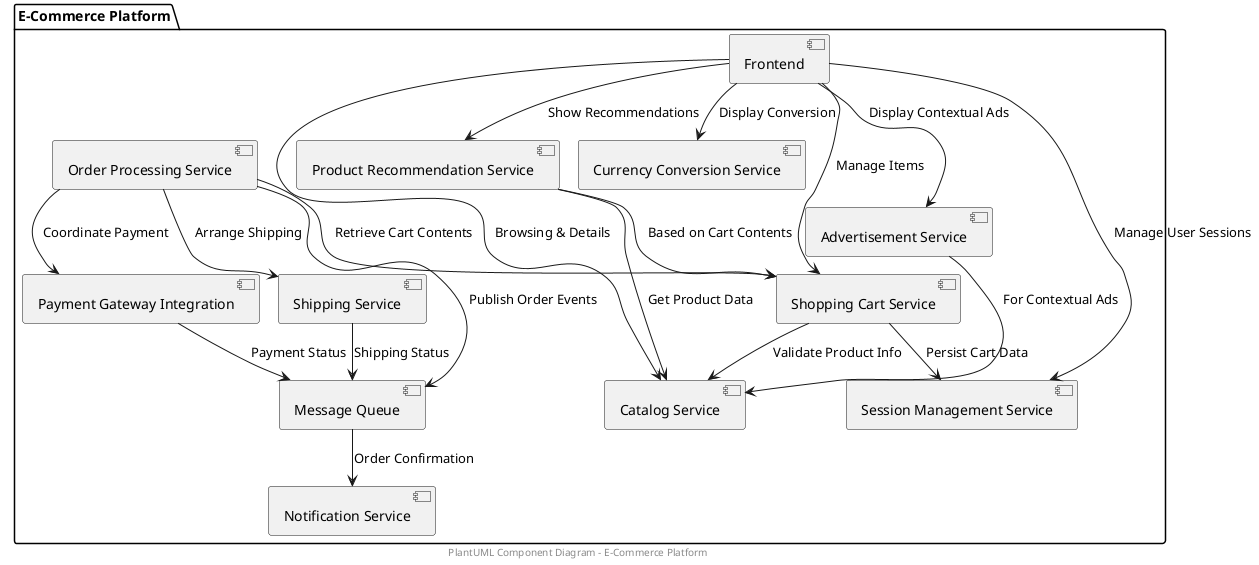 @startuml
!pragma layout smetana

package "E-Commerce Platform" {
  [Frontend] as Frontend
  [Catalog Service] as Catalog
  [Shopping Cart Service] as Cart
  [Order Processing Service] as Order
  [Payment Gateway Integration] as Payment
  [Shipping Service] as Shipping
  [Currency Conversion Service] as Currency
  [Product Recommendation Service] as Recommendation
  [Advertisement Service] as Ads
  [Notification Service] as Notification
  [Message Queue] as MQ
  [Session Management Service] as SessionService
}

' Frontend interactions'
Frontend --> Catalog : Browsing & Details
Frontend --> Cart : Manage Items
Frontend --> Currency : Display Conversion
Frontend --> Recommendation : Show Recommendations
Frontend --> Ads : Display Contextual Ads
Frontend --> SessionService : Manage User Sessions

' Shopping Cart Service interactions '
Cart --> Catalog : Validate Product Info
Cart --> SessionService : Persist Cart Data

' Order Processing Service interactions '
Order --> Cart : Retrieve Cart Contents
Order --> Payment : Coordinate Payment
Order --> Shipping : Arrange Shipping
Order --> MQ : Publish Order Events

' Asynchronous Processing '
Payment --> MQ : Payment Status
Shipping --> MQ : Shipping Status
MQ --> Notification : Order Confirmation

' Recommendation Service interactions '
Recommendation --> Cart : Based on Cart Contents
Recommendation --> Catalog : Get Product Data

' Advertisement Service interactions '
Ads --> Catalog : For Contextual Ads

center footer PlantUML Component Diagram - E-Commerce Platform
@enduml
